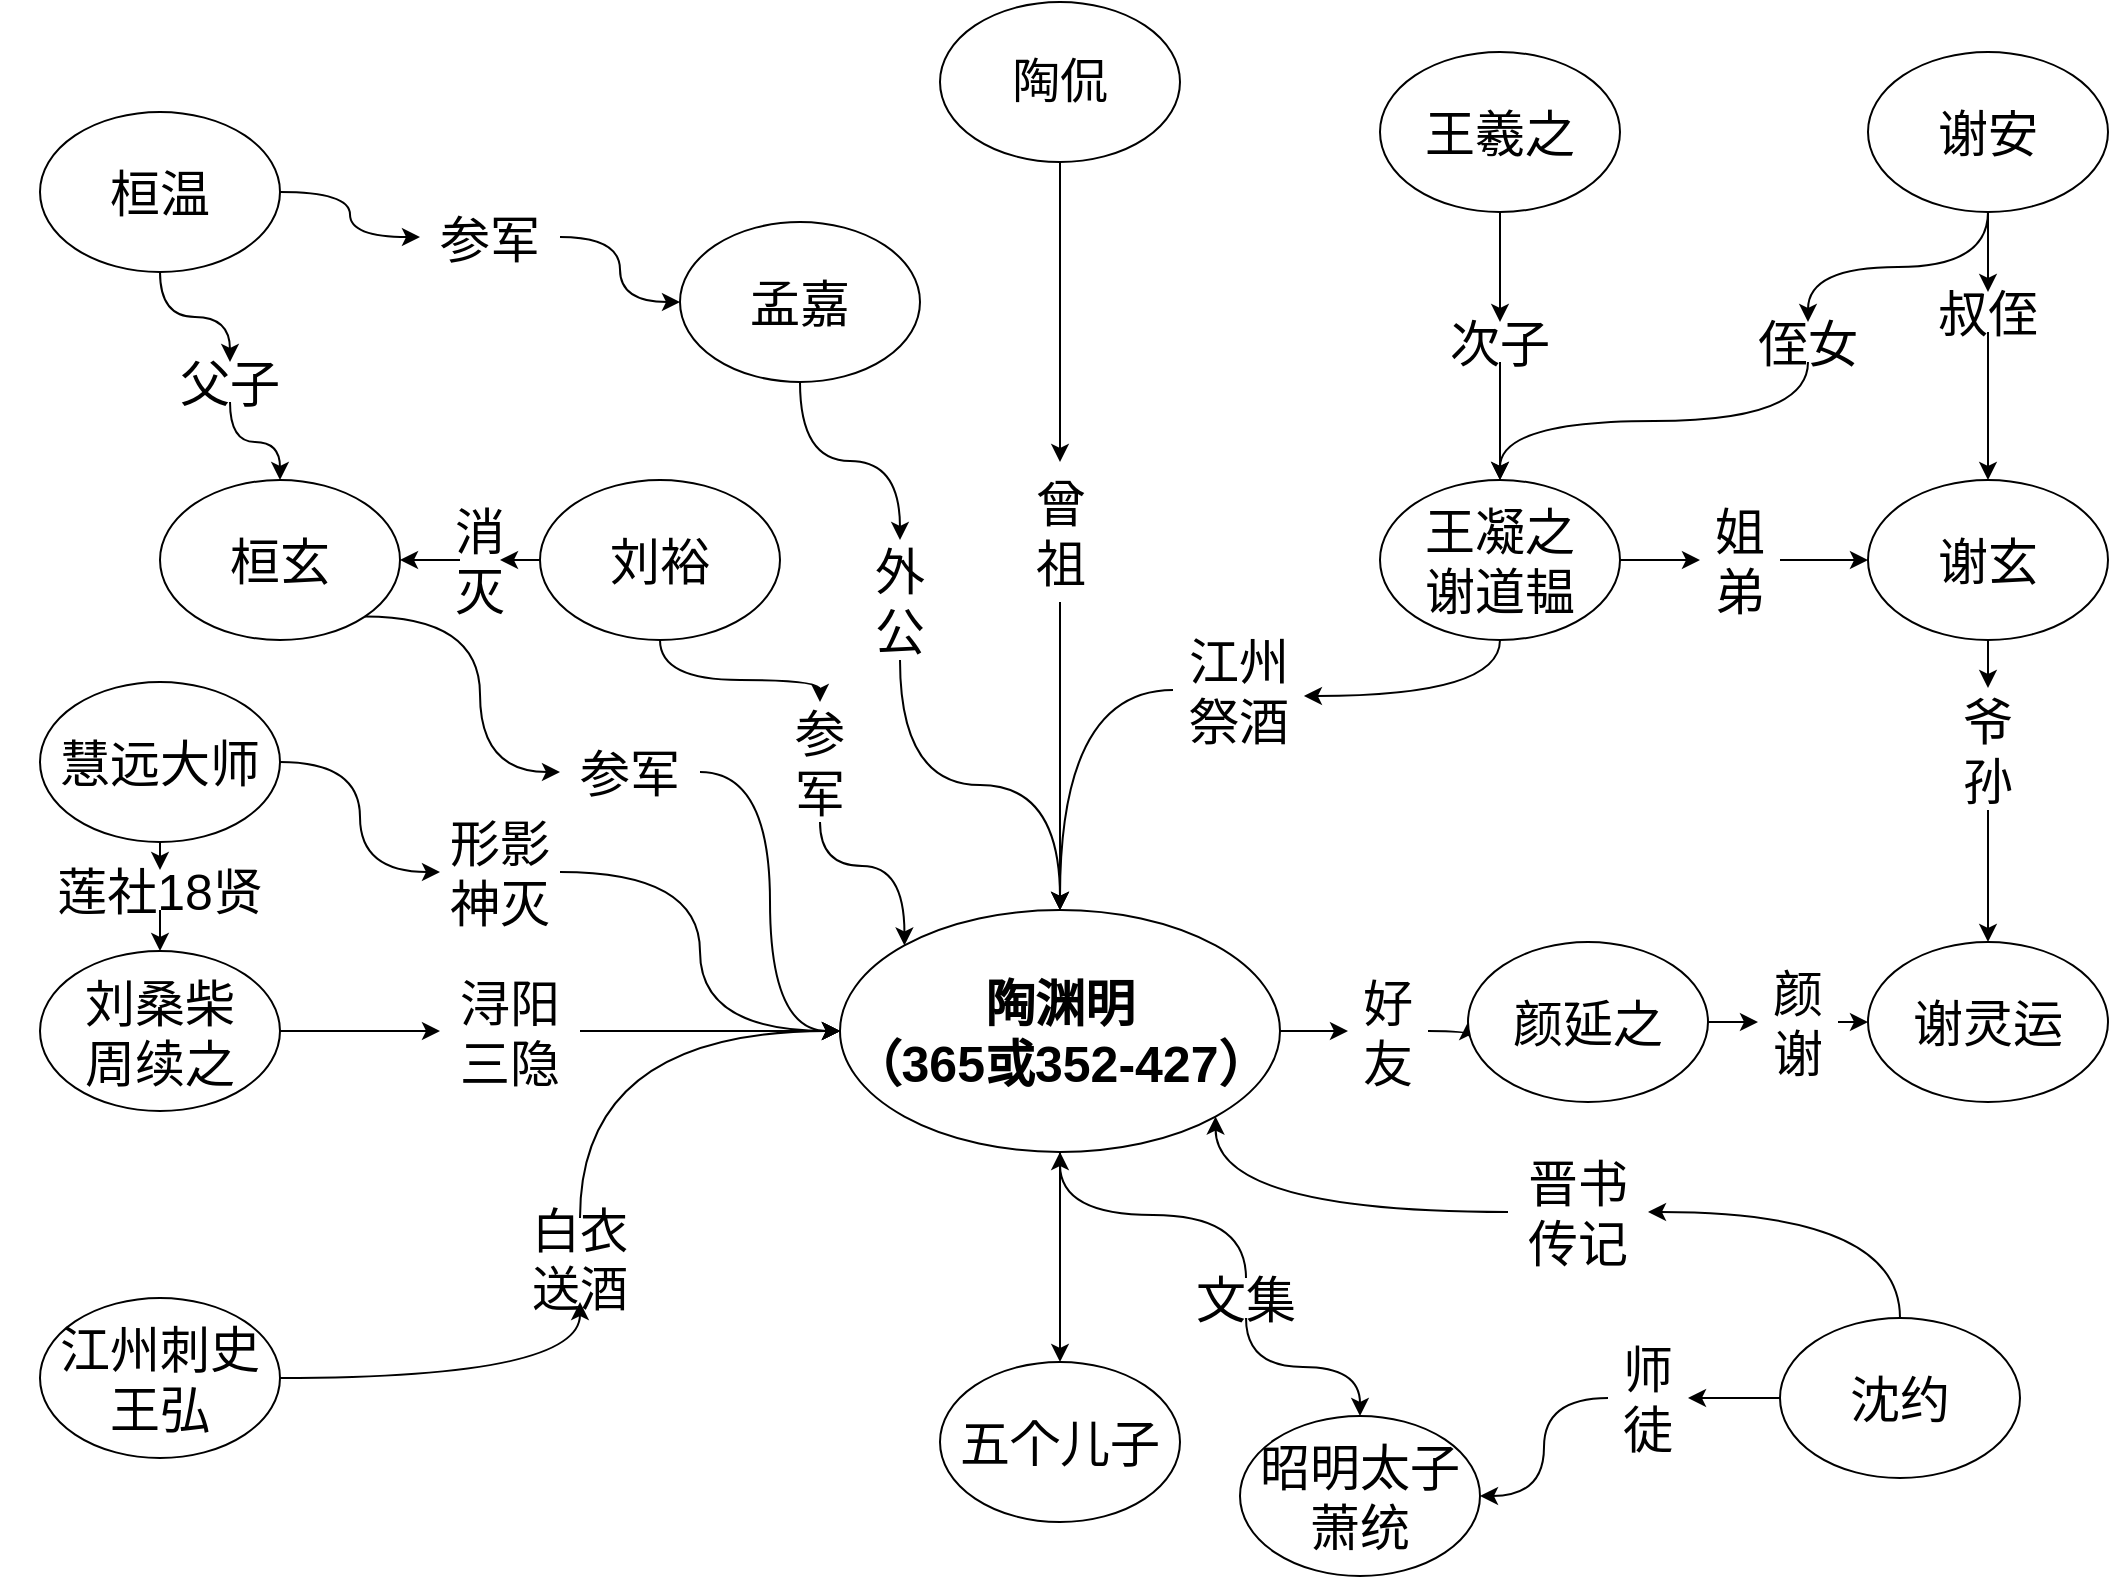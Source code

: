 <mxfile version="13.0.2" type="github" pages="2"><diagram id="Cp7ojTZO-VfsuX5qlnuU" name="Page-1"><mxGraphModel dx="1915" dy="708" grid="1" gridSize="10" guides="1" tooltips="1" connect="1" arrows="1" fold="1" page="1" pageScale="1" pageWidth="1169" pageHeight="827" math="0" shadow="0"><root><mxCell id="0"/><mxCell id="1" parent="0"/><object label="" id="ypQZ2UI1fSF4D37Ay590-10"><mxCell style="edgeStyle=orthogonalEdgeStyle;curved=1;rounded=0;orthogonalLoop=1;jettySize=auto;html=1;exitX=0.5;exitY=1;exitDx=0;exitDy=0;entryX=0.5;entryY=0;entryDx=0;entryDy=0;fontSize=25;" parent="1" source="ypQZ2UI1fSF4D37Ay590-12" target="ItUJ4RXd8sYvVkJXSL_e-8" edge="1"><mxGeometry relative="1" as="geometry"/></mxCell></object><mxCell id="ItUJ4RXd8sYvVkJXSL_e-2" value="&lt;font style=&quot;font-size: 24px&quot;&gt;陶侃&lt;/font&gt;" style="ellipse;whiteSpace=wrap;html=1;" parent="1" vertex="1"><mxGeometry x="510" y="40" width="120" height="80" as="geometry"/></mxCell><mxCell id="l8-uS9-kSNjpF4IgNiR--64" style="edgeStyle=orthogonalEdgeStyle;curved=1;rounded=0;orthogonalLoop=1;jettySize=auto;html=1;exitX=1;exitY=0.5;exitDx=0;exitDy=0;entryX=0;entryY=0.5;entryDx=0;entryDy=0;fontSize=25;" parent="1" source="l8-uS9-kSNjpF4IgNiR--65" target="ypQZ2UI1fSF4D37Ay590-28" edge="1"><mxGeometry relative="1" as="geometry"/></mxCell><mxCell id="l8-uS9-kSNjpF4IgNiR--108" style="edgeStyle=orthogonalEdgeStyle;curved=1;rounded=0;orthogonalLoop=1;jettySize=auto;html=1;exitX=0.5;exitY=1;exitDx=0;exitDy=0;entryX=0.5;entryY=0;entryDx=0;entryDy=0;fontSize=25;" parent="1" source="ItUJ4RXd8sYvVkJXSL_e-8" target="l8-uS9-kSNjpF4IgNiR--105" edge="1"><mxGeometry relative="1" as="geometry"/></mxCell><mxCell id="ItUJ4RXd8sYvVkJXSL_e-8" value="陶渊明&lt;br&gt;（365或352-427）" style="ellipse;whiteSpace=wrap;html=1;fontSize=25;fontStyle=1" parent="1" vertex="1"><mxGeometry x="460" y="494" width="220" height="121" as="geometry"/></mxCell><mxCell id="ypQZ2UI1fSF4D37Ay590-12" value="曾祖" style="text;html=1;strokeColor=none;fillColor=none;align=center;verticalAlign=middle;whiteSpace=wrap;rounded=0;fontSize=25;" parent="1" vertex="1"><mxGeometry x="549.5" y="270" width="41" height="70" as="geometry"/></mxCell><object label="" id="ypQZ2UI1fSF4D37Ay590-13"><mxCell style="edgeStyle=orthogonalEdgeStyle;curved=1;rounded=0;orthogonalLoop=1;jettySize=auto;html=1;exitX=0.5;exitY=1;exitDx=0;exitDy=0;entryX=0.5;entryY=0;entryDx=0;entryDy=0;fontSize=25;" parent="1" source="ItUJ4RXd8sYvVkJXSL_e-2" target="ypQZ2UI1fSF4D37Ay590-12" edge="1"><mxGeometry relative="1" as="geometry"><mxPoint x="480" y="335" as="sourcePoint"/><mxPoint x="425" y="485" as="targetPoint"/></mxGeometry></mxCell></object><mxCell id="l8-uS9-kSNjpF4IgNiR--116" style="edgeStyle=orthogonalEdgeStyle;curved=1;rounded=0;orthogonalLoop=1;jettySize=auto;html=1;exitX=0.5;exitY=0;exitDx=0;exitDy=0;entryX=0.5;entryY=1;entryDx=0;entryDy=0;fontSize=25;" parent="1" source="l8-uS9-kSNjpF4IgNiR--117" target="ItUJ4RXd8sYvVkJXSL_e-8" edge="1"><mxGeometry relative="1" as="geometry"/></mxCell><mxCell id="ypQZ2UI1fSF4D37Ay590-23" value="昭明太子萧统" style="ellipse;whiteSpace=wrap;html=1;fontSize=25;" parent="1" vertex="1"><mxGeometry x="660" y="747" width="120" height="80" as="geometry"/></mxCell><mxCell id="ypQZ2UI1fSF4D37Ay590-24" value="谢灵运" style="ellipse;whiteSpace=wrap;html=1;fontSize=25;" parent="1" vertex="1"><mxGeometry x="974" y="510" width="120" height="80" as="geometry"/></mxCell><mxCell id="l8-uS9-kSNjpF4IgNiR--71" style="edgeStyle=orthogonalEdgeStyle;curved=1;rounded=0;orthogonalLoop=1;jettySize=auto;html=1;exitX=1;exitY=0.5;exitDx=0;exitDy=0;entryX=0;entryY=0.5;entryDx=0;entryDy=0;fontSize=25;" parent="1" source="l8-uS9-kSNjpF4IgNiR--72" target="ItUJ4RXd8sYvVkJXSL_e-8" edge="1"><mxGeometry relative="1" as="geometry"/></mxCell><mxCell id="l8-uS9-kSNjpF4IgNiR--81" style="edgeStyle=orthogonalEdgeStyle;curved=1;rounded=0;orthogonalLoop=1;jettySize=auto;html=1;exitX=0.5;exitY=1;exitDx=0;exitDy=0;entryX=0.5;entryY=0;entryDx=0;entryDy=0;fontSize=25;" parent="1" source="l8-uS9-kSNjpF4IgNiR--84" target="ypQZ2UI1fSF4D37Ay590-27" edge="1"><mxGeometry relative="1" as="geometry"/></mxCell><mxCell id="ypQZ2UI1fSF4D37Ay590-25" value="慧远大师" style="ellipse;whiteSpace=wrap;html=1;fontSize=25;" parent="1" vertex="1"><mxGeometry x="60" y="380" width="120" height="80" as="geometry"/></mxCell><mxCell id="l8-uS9-kSNjpF4IgNiR--74" style="edgeStyle=orthogonalEdgeStyle;curved=1;rounded=0;orthogonalLoop=1;jettySize=auto;html=1;exitX=1;exitY=0.5;exitDx=0;exitDy=0;entryX=0;entryY=0.5;entryDx=0;entryDy=0;fontSize=25;" parent="1" source="l8-uS9-kSNjpF4IgNiR--75" target="ItUJ4RXd8sYvVkJXSL_e-8" edge="1"><mxGeometry relative="1" as="geometry"/></mxCell><mxCell id="ypQZ2UI1fSF4D37Ay590-27" value="刘桑柴&lt;br&gt;周续之" style="ellipse;whiteSpace=wrap;html=1;fontSize=25;" parent="1" vertex="1"><mxGeometry x="60" y="514.5" width="120" height="80" as="geometry"/></mxCell><mxCell id="l8-uS9-kSNjpF4IgNiR--68" style="edgeStyle=orthogonalEdgeStyle;curved=1;rounded=0;orthogonalLoop=1;jettySize=auto;html=1;exitX=1;exitY=0.5;exitDx=0;exitDy=0;entryX=0;entryY=0.5;entryDx=0;entryDy=0;fontSize=25;" parent="1" source="l8-uS9-kSNjpF4IgNiR--69" target="ypQZ2UI1fSF4D37Ay590-24" edge="1"><mxGeometry relative="1" as="geometry"/></mxCell><mxCell id="ypQZ2UI1fSF4D37Ay590-28" value="颜延之" style="ellipse;whiteSpace=wrap;html=1;fontSize=25;" parent="1" vertex="1"><mxGeometry x="774" y="510" width="120" height="80" as="geometry"/></mxCell><mxCell id="l8-uS9-kSNjpF4IgNiR--44" style="edgeStyle=orthogonalEdgeStyle;curved=1;rounded=0;orthogonalLoop=1;jettySize=auto;html=1;exitX=0.5;exitY=1;exitDx=0;exitDy=0;entryX=0.5;entryY=0;entryDx=0;entryDy=0;fontSize=25;" parent="1" source="l8-uS9-kSNjpF4IgNiR--46" target="ypQZ2UI1fSF4D37Ay590-38" edge="1"><mxGeometry relative="1" as="geometry"/></mxCell><mxCell id="l8-uS9-kSNjpF4IgNiR--102" style="edgeStyle=orthogonalEdgeStyle;curved=1;rounded=0;orthogonalLoop=1;jettySize=auto;html=1;exitX=1;exitY=0.5;exitDx=0;exitDy=0;entryX=0;entryY=0.5;entryDx=0;entryDy=0;fontSize=25;" parent="1" source="l8-uS9-kSNjpF4IgNiR--103" target="ypQZ2UI1fSF4D37Ay590-40" edge="1"><mxGeometry relative="1" as="geometry"/></mxCell><mxCell id="ypQZ2UI1fSF4D37Ay590-29" value="桓温" style="ellipse;whiteSpace=wrap;html=1;fontSize=25;" parent="1" vertex="1"><mxGeometry x="60" y="95" width="120" height="80" as="geometry"/></mxCell><mxCell id="l8-uS9-kSNjpF4IgNiR--90" style="edgeStyle=orthogonalEdgeStyle;curved=1;rounded=0;orthogonalLoop=1;jettySize=auto;html=1;exitX=0;exitY=0.5;exitDx=0;exitDy=0;entryX=1;entryY=0.5;entryDx=0;entryDy=0;fontSize=25;" parent="1" source="l8-uS9-kSNjpF4IgNiR--91" target="ypQZ2UI1fSF4D37Ay590-38" edge="1"><mxGeometry relative="1" as="geometry"/></mxCell><mxCell id="l8-uS9-kSNjpF4IgNiR--95" style="edgeStyle=orthogonalEdgeStyle;curved=1;rounded=0;orthogonalLoop=1;jettySize=auto;html=1;exitX=0.5;exitY=1;exitDx=0;exitDy=0;entryX=0;entryY=0;entryDx=0;entryDy=0;fontSize=25;" parent="1" source="l8-uS9-kSNjpF4IgNiR--96" target="ItUJ4RXd8sYvVkJXSL_e-8" edge="1"><mxGeometry relative="1" as="geometry"/></mxCell><mxCell id="ypQZ2UI1fSF4D37Ay590-30" value="刘裕" style="ellipse;whiteSpace=wrap;html=1;fontSize=25;" parent="1" vertex="1"><mxGeometry x="310" y="279" width="120" height="80" as="geometry"/></mxCell><mxCell id="l8-uS9-kSNjpF4IgNiR--23" style="edgeStyle=orthogonalEdgeStyle;curved=1;rounded=0;orthogonalLoop=1;jettySize=auto;html=1;exitX=0.5;exitY=1;exitDx=0;exitDy=0;entryX=0.5;entryY=0;entryDx=0;entryDy=0;fontSize=25;" parent="1" source="l8-uS9-kSNjpF4IgNiR--24" target="ypQZ2UI1fSF4D37Ay590-32" edge="1"><mxGeometry relative="1" as="geometry"/></mxCell><mxCell id="ypQZ2UI1fSF4D37Ay590-31" value="王羲之" style="ellipse;whiteSpace=wrap;html=1;fontSize=25;" parent="1" vertex="1"><mxGeometry x="730" y="65" width="120" height="80" as="geometry"/></mxCell><mxCell id="l8-uS9-kSNjpF4IgNiR--20" style="edgeStyle=orthogonalEdgeStyle;curved=1;rounded=0;orthogonalLoop=1;jettySize=auto;html=1;exitX=1;exitY=0.5;exitDx=0;exitDy=0;entryX=0;entryY=0.5;entryDx=0;entryDy=0;fontSize=25;" parent="1" source="l8-uS9-kSNjpF4IgNiR--21" target="ypQZ2UI1fSF4D37Ay590-41" edge="1"><mxGeometry relative="1" as="geometry"/></mxCell><mxCell id="l8-uS9-kSNjpF4IgNiR--41" style="edgeStyle=orthogonalEdgeStyle;curved=1;rounded=0;orthogonalLoop=1;jettySize=auto;html=1;exitX=0.5;exitY=1;exitDx=0;exitDy=0;entryX=1.007;entryY=0.55;entryDx=0;entryDy=0;entryPerimeter=0;fontSize=25;" parent="1" source="ypQZ2UI1fSF4D37Ay590-32" target="l8-uS9-kSNjpF4IgNiR--31" edge="1"><mxGeometry relative="1" as="geometry"/></mxCell><mxCell id="ypQZ2UI1fSF4D37Ay590-32" value="王凝之&lt;br&gt;谢道韫" style="ellipse;whiteSpace=wrap;html=1;fontSize=25;" parent="1" vertex="1"><mxGeometry x="730" y="279" width="120" height="80" as="geometry"/></mxCell><mxCell id="l8-uS9-kSNjpF4IgNiR--26" style="edgeStyle=orthogonalEdgeStyle;curved=1;rounded=0;orthogonalLoop=1;jettySize=auto;html=1;exitX=0.5;exitY=1;exitDx=0;exitDy=0;entryX=0.5;entryY=0;entryDx=0;entryDy=0;fontSize=25;" parent="1" source="l8-uS9-kSNjpF4IgNiR--27" target="ypQZ2UI1fSF4D37Ay590-32" edge="1"><mxGeometry relative="1" as="geometry"/></mxCell><mxCell id="ypQZ2UI1fSF4D37Ay590-37" value="谢安" style="ellipse;whiteSpace=wrap;html=1;fontSize=25;" parent="1" vertex="1"><mxGeometry x="974" y="65" width="120" height="80" as="geometry"/></mxCell><mxCell id="ypQZ2UI1fSF4D37Ay590-38" value="桓玄" style="ellipse;whiteSpace=wrap;html=1;fontSize=25;" parent="1" vertex="1"><mxGeometry x="120" y="279" width="120" height="80" as="geometry"/></mxCell><mxCell id="l8-uS9-kSNjpF4IgNiR--1" style="edgeStyle=orthogonalEdgeStyle;curved=1;rounded=0;orthogonalLoop=1;jettySize=auto;html=1;exitX=0.5;exitY=1;exitDx=0;exitDy=0;entryX=0.5;entryY=0;entryDx=0;entryDy=0;fontSize=25;" parent="1" source="l8-uS9-kSNjpF4IgNiR--2" target="ItUJ4RXd8sYvVkJXSL_e-8" edge="1"><mxGeometry relative="1" as="geometry"/></mxCell><mxCell id="ypQZ2UI1fSF4D37Ay590-40" value="孟嘉" style="ellipse;whiteSpace=wrap;html=1;fontSize=25;" parent="1" vertex="1"><mxGeometry x="380" y="150" width="120" height="80" as="geometry"/></mxCell><mxCell id="l8-uS9-kSNjpF4IgNiR--16" style="edgeStyle=orthogonalEdgeStyle;curved=1;rounded=0;orthogonalLoop=1;jettySize=auto;html=1;exitX=0.5;exitY=1;exitDx=0;exitDy=0;fontSize=25;" parent="1" source="l8-uS9-kSNjpF4IgNiR--18" target="ypQZ2UI1fSF4D37Ay590-24" edge="1"><mxGeometry relative="1" as="geometry"/></mxCell><mxCell id="ypQZ2UI1fSF4D37Ay590-41" value="谢玄" style="ellipse;whiteSpace=wrap;html=1;fontSize=25;" parent="1" vertex="1"><mxGeometry x="974" y="279" width="120" height="80" as="geometry"/></mxCell><mxCell id="l8-uS9-kSNjpF4IgNiR--113" style="edgeStyle=orthogonalEdgeStyle;curved=1;rounded=0;orthogonalLoop=1;jettySize=auto;html=1;exitX=0;exitY=0.5;exitDx=0;exitDy=0;entryX=1;entryY=0.5;entryDx=0;entryDy=0;fontSize=25;" parent="1" source="l8-uS9-kSNjpF4IgNiR--114" target="ypQZ2UI1fSF4D37Ay590-23" edge="1"><mxGeometry relative="1" as="geometry"/></mxCell><mxCell id="l8-uS9-kSNjpF4IgNiR--125" style="edgeStyle=orthogonalEdgeStyle;curved=1;rounded=0;orthogonalLoop=1;jettySize=auto;html=1;exitX=0.5;exitY=0;exitDx=0;exitDy=0;entryX=1;entryY=0.5;entryDx=0;entryDy=0;fontSize=25;" parent="1" source="ypQZ2UI1fSF4D37Ay590-47" target="l8-uS9-kSNjpF4IgNiR--122" edge="1"><mxGeometry relative="1" as="geometry"/></mxCell><mxCell id="ypQZ2UI1fSF4D37Ay590-47" value="沈约" style="ellipse;whiteSpace=wrap;html=1;fontSize=25;" parent="1" vertex="1"><mxGeometry x="930" y="698" width="120" height="80" as="geometry"/></mxCell><mxCell id="l8-uS9-kSNjpF4IgNiR--2" value="外公" style="text;html=1;strokeColor=none;fillColor=none;align=center;verticalAlign=middle;whiteSpace=wrap;rounded=0;fontSize=25;" parent="1" vertex="1"><mxGeometry x="470" y="309" width="40" height="60" as="geometry"/></mxCell><mxCell id="l8-uS9-kSNjpF4IgNiR--3" style="edgeStyle=orthogonalEdgeStyle;curved=1;rounded=0;orthogonalLoop=1;jettySize=auto;html=1;exitX=0.5;exitY=1;exitDx=0;exitDy=0;entryX=0.5;entryY=0;entryDx=0;entryDy=0;fontSize=25;" parent="1" source="ypQZ2UI1fSF4D37Ay590-40" target="l8-uS9-kSNjpF4IgNiR--2" edge="1"><mxGeometry relative="1" as="geometry"><mxPoint x="515" y="295" as="sourcePoint"/><mxPoint x="420" y="260" as="targetPoint"/></mxGeometry></mxCell><mxCell id="DxAWY___-Kxp_Thap44U-11" style="edgeStyle=orthogonalEdgeStyle;curved=1;rounded=0;orthogonalLoop=1;jettySize=auto;html=1;exitX=0.5;exitY=1;exitDx=0;exitDy=0;entryX=0.5;entryY=0;entryDx=0;entryDy=0;" parent="1" source="l8-uS9-kSNjpF4IgNiR--11" target="ypQZ2UI1fSF4D37Ay590-41" edge="1"><mxGeometry relative="1" as="geometry"/></mxCell><mxCell id="l8-uS9-kSNjpF4IgNiR--11" value="叔侄" style="text;html=1;strokeColor=none;fillColor=none;align=center;verticalAlign=middle;whiteSpace=wrap;rounded=0;fontSize=25;" parent="1" vertex="1"><mxGeometry x="999" y="185" width="70" height="20" as="geometry"/></mxCell><mxCell id="l8-uS9-kSNjpF4IgNiR--12" style="edgeStyle=orthogonalEdgeStyle;curved=1;rounded=0;orthogonalLoop=1;jettySize=auto;html=1;exitX=0.5;exitY=1;exitDx=0;exitDy=0;entryX=0.5;entryY=0;entryDx=0;entryDy=0;fontSize=25;" parent="1" source="ypQZ2UI1fSF4D37Ay590-37" target="l8-uS9-kSNjpF4IgNiR--11" edge="1"><mxGeometry relative="1" as="geometry"><mxPoint x="864" y="155" as="sourcePoint"/><mxPoint x="924" y="215" as="targetPoint"/></mxGeometry></mxCell><mxCell id="l8-uS9-kSNjpF4IgNiR--18" value="爷孙" style="text;html=1;strokeColor=none;fillColor=none;align=center;verticalAlign=middle;whiteSpace=wrap;rounded=0;fontSize=25;" parent="1" vertex="1"><mxGeometry x="1019" y="383" width="30" height="61" as="geometry"/></mxCell><mxCell id="l8-uS9-kSNjpF4IgNiR--19" style="edgeStyle=orthogonalEdgeStyle;curved=1;rounded=0;orthogonalLoop=1;jettySize=auto;html=1;exitX=0.5;exitY=1;exitDx=0;exitDy=0;fontSize=25;" parent="1" source="ypQZ2UI1fSF4D37Ay590-41" target="l8-uS9-kSNjpF4IgNiR--18" edge="1"><mxGeometry relative="1" as="geometry"><mxPoint x="900" y="250" as="sourcePoint"/><mxPoint x="830.0" y="480" as="targetPoint"/></mxGeometry></mxCell><mxCell id="l8-uS9-kSNjpF4IgNiR--21" value="姐弟" style="text;html=1;strokeColor=none;fillColor=none;align=center;verticalAlign=middle;whiteSpace=wrap;rounded=0;fontSize=25;" parent="1" vertex="1"><mxGeometry x="890" y="284" width="40" height="70" as="geometry"/></mxCell><mxCell id="l8-uS9-kSNjpF4IgNiR--22" style="edgeStyle=orthogonalEdgeStyle;curved=1;rounded=0;orthogonalLoop=1;jettySize=auto;html=1;exitX=1;exitY=0.5;exitDx=0;exitDy=0;entryX=0;entryY=0.5;entryDx=0;entryDy=0;fontSize=25;" parent="1" source="ypQZ2UI1fSF4D37Ay590-32" target="l8-uS9-kSNjpF4IgNiR--21" edge="1"><mxGeometry relative="1" as="geometry"><mxPoint x="864" y="275" as="sourcePoint"/><mxPoint x="944" y="275" as="targetPoint"/></mxGeometry></mxCell><mxCell id="l8-uS9-kSNjpF4IgNiR--24" value="次子" style="text;html=1;strokeColor=none;fillColor=none;align=center;verticalAlign=middle;whiteSpace=wrap;rounded=0;fontSize=25;" parent="1" vertex="1"><mxGeometry x="760" y="200" width="60" height="20" as="geometry"/></mxCell><mxCell id="l8-uS9-kSNjpF4IgNiR--25" style="edgeStyle=orthogonalEdgeStyle;curved=1;rounded=0;orthogonalLoop=1;jettySize=auto;html=1;exitX=0.5;exitY=1;exitDx=0;exitDy=0;entryX=0.5;entryY=0;entryDx=0;entryDy=0;fontSize=25;" parent="1" source="ypQZ2UI1fSF4D37Ay590-31" target="l8-uS9-kSNjpF4IgNiR--24" edge="1"><mxGeometry relative="1" as="geometry"><mxPoint x="714" y="155" as="sourcePoint"/><mxPoint x="794" y="235" as="targetPoint"/></mxGeometry></mxCell><mxCell id="l8-uS9-kSNjpF4IgNiR--27" value="侄女" style="text;html=1;strokeColor=none;fillColor=none;align=center;verticalAlign=middle;whiteSpace=wrap;rounded=0;fontSize=25;" parent="1" vertex="1"><mxGeometry x="914" y="200" width="60" height="20" as="geometry"/></mxCell><mxCell id="l8-uS9-kSNjpF4IgNiR--28" style="edgeStyle=orthogonalEdgeStyle;curved=1;rounded=0;orthogonalLoop=1;jettySize=auto;html=1;exitX=0.5;exitY=1;exitDx=0;exitDy=0;entryX=0.5;entryY=0;entryDx=0;entryDy=0;fontSize=25;" parent="1" source="ypQZ2UI1fSF4D37Ay590-37" target="l8-uS9-kSNjpF4IgNiR--27" edge="1"><mxGeometry relative="1" as="geometry"><mxPoint x="864" y="155" as="sourcePoint"/><mxPoint x="794" y="235" as="targetPoint"/></mxGeometry></mxCell><mxCell id="l8-uS9-kSNjpF4IgNiR--42" style="edgeStyle=orthogonalEdgeStyle;curved=1;rounded=0;orthogonalLoop=1;jettySize=auto;html=1;exitX=0;exitY=0.5;exitDx=0;exitDy=0;entryX=0.5;entryY=0;entryDx=0;entryDy=0;fontSize=25;" parent="1" source="l8-uS9-kSNjpF4IgNiR--31" target="ItUJ4RXd8sYvVkJXSL_e-8" edge="1"><mxGeometry relative="1" as="geometry"/></mxCell><mxCell id="l8-uS9-kSNjpF4IgNiR--31" value="江州祭酒" style="text;html=1;strokeColor=none;fillColor=none;align=center;verticalAlign=middle;whiteSpace=wrap;rounded=0;fontSize=25;" parent="1" vertex="1"><mxGeometry x="626.5" y="354" width="65" height="60" as="geometry"/></mxCell><mxCell id="l8-uS9-kSNjpF4IgNiR--46" value="父子" style="text;html=1;strokeColor=none;fillColor=none;align=center;verticalAlign=middle;whiteSpace=wrap;rounded=0;fontSize=25;" parent="1" vertex="1"><mxGeometry x="120" y="220" width="70" height="20" as="geometry"/></mxCell><mxCell id="l8-uS9-kSNjpF4IgNiR--47" style="edgeStyle=orthogonalEdgeStyle;curved=1;rounded=0;orthogonalLoop=1;jettySize=auto;html=1;exitX=0.5;exitY=1;exitDx=0;exitDy=0;entryX=0.5;entryY=0;entryDx=0;entryDy=0;fontSize=25;" parent="1" source="ypQZ2UI1fSF4D37Ay590-29" target="l8-uS9-kSNjpF4IgNiR--46" edge="1"><mxGeometry relative="1" as="geometry"><mxPoint x="160" y="155" as="sourcePoint"/><mxPoint x="160" y="235" as="targetPoint"/></mxGeometry></mxCell><mxCell id="l8-uS9-kSNjpF4IgNiR--65" value="好友" style="text;html=1;strokeColor=none;fillColor=none;align=center;verticalAlign=middle;whiteSpace=wrap;rounded=0;fontSize=25;" parent="1" vertex="1"><mxGeometry x="714" y="519.5" width="40" height="70" as="geometry"/></mxCell><mxCell id="l8-uS9-kSNjpF4IgNiR--66" style="edgeStyle=orthogonalEdgeStyle;curved=1;rounded=0;orthogonalLoop=1;jettySize=auto;html=1;exitX=1;exitY=0.5;exitDx=0;exitDy=0;entryX=0;entryY=0.5;entryDx=0;entryDy=0;fontSize=25;" parent="1" source="ItUJ4RXd8sYvVkJXSL_e-8" target="l8-uS9-kSNjpF4IgNiR--65" edge="1"><mxGeometry relative="1" as="geometry"><mxPoint x="680" y="554.5" as="sourcePoint"/><mxPoint x="840.0" y="560" as="targetPoint"/></mxGeometry></mxCell><mxCell id="l8-uS9-kSNjpF4IgNiR--69" value="颜谢" style="text;html=1;strokeColor=none;fillColor=none;align=center;verticalAlign=middle;whiteSpace=wrap;rounded=0;fontSize=25;" parent="1" vertex="1"><mxGeometry x="919" y="540" width="40" height="20" as="geometry"/></mxCell><mxCell id="l8-uS9-kSNjpF4IgNiR--70" style="edgeStyle=orthogonalEdgeStyle;curved=1;rounded=0;orthogonalLoop=1;jettySize=auto;html=1;exitX=1;exitY=0.5;exitDx=0;exitDy=0;entryX=0;entryY=0.5;entryDx=0;entryDy=0;fontSize=25;" parent="1" source="ypQZ2UI1fSF4D37Ay590-28" target="l8-uS9-kSNjpF4IgNiR--69" edge="1"><mxGeometry relative="1" as="geometry"><mxPoint x="904" y="550" as="sourcePoint"/><mxPoint x="950.0" y="550" as="targetPoint"/></mxGeometry></mxCell><mxCell id="l8-uS9-kSNjpF4IgNiR--72" value="形影神灭" style="text;html=1;strokeColor=none;fillColor=none;align=center;verticalAlign=middle;whiteSpace=wrap;rounded=0;fontSize=25;" parent="1" vertex="1"><mxGeometry x="260" y="450" width="60" height="50" as="geometry"/></mxCell><mxCell id="l8-uS9-kSNjpF4IgNiR--73" style="edgeStyle=orthogonalEdgeStyle;curved=1;rounded=0;orthogonalLoop=1;jettySize=auto;html=1;exitX=1;exitY=0.5;exitDx=0;exitDy=0;entryX=0;entryY=0.5;entryDx=0;entryDy=0;fontSize=25;" parent="1" source="ypQZ2UI1fSF4D37Ay590-25" target="l8-uS9-kSNjpF4IgNiR--72" edge="1"><mxGeometry relative="1" as="geometry"><mxPoint x="220" y="431" as="sourcePoint"/><mxPoint x="460" y="554.5" as="targetPoint"/></mxGeometry></mxCell><mxCell id="l8-uS9-kSNjpF4IgNiR--75" value="浔阳三隐" style="text;html=1;strokeColor=none;fillColor=none;align=center;verticalAlign=middle;whiteSpace=wrap;rounded=0;fontSize=25;" parent="1" vertex="1"><mxGeometry x="260" y="524.5" width="70" height="60" as="geometry"/></mxCell><mxCell id="l8-uS9-kSNjpF4IgNiR--76" style="edgeStyle=orthogonalEdgeStyle;curved=1;rounded=0;orthogonalLoop=1;jettySize=auto;html=1;exitX=1;exitY=0.5;exitDx=0;exitDy=0;entryX=0;entryY=0.5;entryDx=0;entryDy=0;fontSize=25;" parent="1" source="ypQZ2UI1fSF4D37Ay590-27" target="l8-uS9-kSNjpF4IgNiR--75" edge="1"><mxGeometry relative="1" as="geometry"><mxPoint x="265" y="560" as="sourcePoint"/><mxPoint x="460" y="554.5" as="targetPoint"/></mxGeometry></mxCell><mxCell id="l8-uS9-kSNjpF4IgNiR--84" value="莲社18贤" style="text;html=1;strokeColor=none;fillColor=none;align=center;verticalAlign=middle;whiteSpace=wrap;rounded=0;fontSize=25;" parent="1" vertex="1"><mxGeometry x="40" y="474" width="160" height="20" as="geometry"/></mxCell><mxCell id="l8-uS9-kSNjpF4IgNiR--85" style="edgeStyle=orthogonalEdgeStyle;curved=1;rounded=0;orthogonalLoop=1;jettySize=auto;html=1;exitX=0.5;exitY=1;exitDx=0;exitDy=0;entryX=0.5;entryY=0;entryDx=0;entryDy=0;fontSize=25;" parent="1" source="ypQZ2UI1fSF4D37Ay590-25" target="l8-uS9-kSNjpF4IgNiR--84" edge="1"><mxGeometry relative="1" as="geometry"><mxPoint x="120" y="460.0" as="sourcePoint"/><mxPoint x="120" y="514.5" as="targetPoint"/></mxGeometry></mxCell><mxCell id="l8-uS9-kSNjpF4IgNiR--101" style="edgeStyle=orthogonalEdgeStyle;curved=1;rounded=0;orthogonalLoop=1;jettySize=auto;html=1;exitX=1;exitY=0.5;exitDx=0;exitDy=0;entryX=0;entryY=0.5;entryDx=0;entryDy=0;fontSize=25;" parent="1" source="l8-uS9-kSNjpF4IgNiR--87" target="ItUJ4RXd8sYvVkJXSL_e-8" edge="1"><mxGeometry relative="1" as="geometry"/></mxCell><mxCell id="l8-uS9-kSNjpF4IgNiR--87" value="参军" style="text;html=1;strokeColor=none;fillColor=none;align=center;verticalAlign=middle;whiteSpace=wrap;rounded=0;fontSize=25;" parent="1" vertex="1"><mxGeometry x="320" y="400" width="70" height="50" as="geometry"/></mxCell><mxCell id="l8-uS9-kSNjpF4IgNiR--88" style="edgeStyle=orthogonalEdgeStyle;curved=1;rounded=0;orthogonalLoop=1;jettySize=auto;html=1;exitX=1;exitY=1;exitDx=0;exitDy=0;entryX=0;entryY=0.5;entryDx=0;entryDy=0;fontSize=25;" parent="1" source="ypQZ2UI1fSF4D37Ay590-38" target="l8-uS9-kSNjpF4IgNiR--87" edge="1"><mxGeometry relative="1" as="geometry"><mxPoint x="312.426" y="347.284" as="sourcePoint"/><mxPoint x="460.0" y="554.5" as="targetPoint"/></mxGeometry></mxCell><mxCell id="l8-uS9-kSNjpF4IgNiR--91" value="消灭" style="text;html=1;strokeColor=none;fillColor=none;align=center;verticalAlign=middle;whiteSpace=wrap;rounded=0;fontSize=25;" parent="1" vertex="1"><mxGeometry x="270" y="294" width="20" height="50" as="geometry"/></mxCell><mxCell id="l8-uS9-kSNjpF4IgNiR--92" style="edgeStyle=orthogonalEdgeStyle;curved=1;rounded=0;orthogonalLoop=1;jettySize=auto;html=1;exitX=0;exitY=0.5;exitDx=0;exitDy=0;entryX=1;entryY=0.5;entryDx=0;entryDy=0;fontSize=25;" parent="1" source="ypQZ2UI1fSF4D37Ay590-30" target="l8-uS9-kSNjpF4IgNiR--91" edge="1"><mxGeometry relative="1" as="geometry"><mxPoint x="310" y="319" as="sourcePoint"/><mxPoint x="240" y="319" as="targetPoint"/></mxGeometry></mxCell><mxCell id="l8-uS9-kSNjpF4IgNiR--96" value="参军" style="text;html=1;strokeColor=none;fillColor=none;align=center;verticalAlign=middle;whiteSpace=wrap;rounded=0;fontSize=25;" parent="1" vertex="1"><mxGeometry x="430" y="390" width="40" height="60" as="geometry"/></mxCell><mxCell id="l8-uS9-kSNjpF4IgNiR--97" style="edgeStyle=orthogonalEdgeStyle;curved=1;rounded=0;orthogonalLoop=1;jettySize=auto;html=1;exitX=0.5;exitY=1;exitDx=0;exitDy=0;entryX=0.5;entryY=0;entryDx=0;entryDy=0;fontSize=25;" parent="1" source="ypQZ2UI1fSF4D37Ay590-30" target="l8-uS9-kSNjpF4IgNiR--96" edge="1"><mxGeometry relative="1" as="geometry"><mxPoint x="370" y="359" as="sourcePoint"/><mxPoint x="491.997" y="511.842" as="targetPoint"/></mxGeometry></mxCell><mxCell id="l8-uS9-kSNjpF4IgNiR--103" value="参军" style="text;html=1;strokeColor=none;fillColor=none;align=center;verticalAlign=middle;whiteSpace=wrap;rounded=0;fontSize=25;" parent="1" vertex="1"><mxGeometry x="250" y="145" width="70" height="25" as="geometry"/></mxCell><mxCell id="l8-uS9-kSNjpF4IgNiR--104" style="edgeStyle=orthogonalEdgeStyle;curved=1;rounded=0;orthogonalLoop=1;jettySize=auto;html=1;exitX=1;exitY=0.5;exitDx=0;exitDy=0;entryX=0;entryY=0.5;entryDx=0;entryDy=0;fontSize=25;" parent="1" source="ypQZ2UI1fSF4D37Ay590-29" target="l8-uS9-kSNjpF4IgNiR--103" edge="1"><mxGeometry relative="1" as="geometry"><mxPoint x="180" y="135" as="sourcePoint"/><mxPoint x="380" y="190" as="targetPoint"/></mxGeometry></mxCell><mxCell id="l8-uS9-kSNjpF4IgNiR--105" value="五个儿子" style="ellipse;whiteSpace=wrap;html=1;fontSize=25;" parent="1" vertex="1"><mxGeometry x="510" y="720" width="120" height="80" as="geometry"/></mxCell><mxCell id="l8-uS9-kSNjpF4IgNiR--114" value="师徒" style="text;html=1;strokeColor=none;fillColor=none;align=center;verticalAlign=middle;whiteSpace=wrap;rounded=0;fontSize=25;" parent="1" vertex="1"><mxGeometry x="844" y="708" width="40" height="60" as="geometry"/></mxCell><mxCell id="l8-uS9-kSNjpF4IgNiR--115" style="edgeStyle=orthogonalEdgeStyle;curved=1;rounded=0;orthogonalLoop=1;jettySize=auto;html=1;exitX=0;exitY=0.5;exitDx=0;exitDy=0;entryX=1;entryY=0.5;entryDx=0;entryDy=0;fontSize=25;" parent="1" source="ypQZ2UI1fSF4D37Ay590-47" target="l8-uS9-kSNjpF4IgNiR--114" edge="1"><mxGeometry relative="1" as="geometry"><mxPoint x="930.0" y="738" as="sourcePoint"/><mxPoint x="794.0" y="738" as="targetPoint"/></mxGeometry></mxCell><mxCell id="l8-uS9-kSNjpF4IgNiR--120" style="edgeStyle=orthogonalEdgeStyle;curved=1;rounded=0;orthogonalLoop=1;jettySize=auto;html=1;exitX=0.5;exitY=1;exitDx=0;exitDy=0;entryX=0.5;entryY=0;entryDx=0;entryDy=0;fontSize=25;" parent="1" source="l8-uS9-kSNjpF4IgNiR--117" target="ypQZ2UI1fSF4D37Ay590-23" edge="1"><mxGeometry relative="1" as="geometry"/></mxCell><mxCell id="l8-uS9-kSNjpF4IgNiR--117" value="文集" style="text;html=1;strokeColor=none;fillColor=none;align=center;verticalAlign=middle;whiteSpace=wrap;rounded=0;fontSize=25;" parent="1" vertex="1"><mxGeometry x="630" y="678" width="66" height="20" as="geometry"/></mxCell><mxCell id="l8-uS9-kSNjpF4IgNiR--126" style="edgeStyle=orthogonalEdgeStyle;curved=1;rounded=0;orthogonalLoop=1;jettySize=auto;html=1;exitX=0;exitY=0.5;exitDx=0;exitDy=0;entryX=1;entryY=1;entryDx=0;entryDy=0;fontSize=25;" parent="1" source="l8-uS9-kSNjpF4IgNiR--122" target="ItUJ4RXd8sYvVkJXSL_e-8" edge="1"><mxGeometry relative="1" as="geometry"/></mxCell><mxCell id="l8-uS9-kSNjpF4IgNiR--122" value="晋书传记" style="text;html=1;strokeColor=none;fillColor=none;align=center;verticalAlign=middle;whiteSpace=wrap;rounded=0;fontSize=25;" parent="1" vertex="1"><mxGeometry x="794" y="620" width="70" height="50" as="geometry"/></mxCell><mxCell id="DxAWY___-Kxp_Thap44U-8" style="edgeStyle=orthogonalEdgeStyle;curved=1;rounded=0;orthogonalLoop=1;jettySize=auto;html=1;exitX=1;exitY=0.5;exitDx=0;exitDy=0;entryX=0.5;entryY=1;entryDx=0;entryDy=0;" parent="1" source="DxAWY___-Kxp_Thap44U-3" target="DxAWY___-Kxp_Thap44U-6" edge="1"><mxGeometry relative="1" as="geometry"/></mxCell><mxCell id="DxAWY___-Kxp_Thap44U-3" value="江州刺史王弘" style="ellipse;whiteSpace=wrap;html=1;fontSize=25;" parent="1" vertex="1"><mxGeometry x="60" y="688" width="120" height="80" as="geometry"/></mxCell><mxCell id="DxAWY___-Kxp_Thap44U-9" style="edgeStyle=orthogonalEdgeStyle;curved=1;rounded=0;orthogonalLoop=1;jettySize=auto;html=1;exitX=0.5;exitY=0;exitDx=0;exitDy=0;entryX=0;entryY=0.5;entryDx=0;entryDy=0;" parent="1" source="DxAWY___-Kxp_Thap44U-6" target="ItUJ4RXd8sYvVkJXSL_e-8" edge="1"><mxGeometry relative="1" as="geometry"/></mxCell><mxCell id="DxAWY___-Kxp_Thap44U-6" value="&lt;font style=&quot;font-size: 24px&quot;&gt;白衣送酒&lt;/font&gt;" style="text;html=1;strokeColor=none;fillColor=none;align=center;verticalAlign=middle;whiteSpace=wrap;rounded=0;" parent="1" vertex="1"><mxGeometry x="300" y="648" width="60" height="42" as="geometry"/></mxCell></root></mxGraphModel></diagram><diagram id="yFnW8IAPDw3I-PdYKa8y" name="Page-2"><mxGraphModel grid="1" gridSize="10" guides="1" tooltips="1" connect="1" arrows="1" page="1" fold="1" pageScale="1" pageWidth="827" pageHeight="1169" math="0" shadow="0"><root><mxCell id="Kmi89cMDXSzEih_LCRWy-0"/><mxCell id="Kmi89cMDXSzEih_LCRWy-1" parent="Kmi89cMDXSzEih_LCRWy-0"/><mxCell id="Kmi89cMDXSzEih_LCRWy-2" value="" style="ellipse;whiteSpace=wrap;html=1;" parent="Kmi89cMDXSzEih_LCRWy-1" vertex="1"><mxGeometry x="370" y="400" width="120" height="80" as="geometry"/></mxCell><object label="" id="HW90ZhXg6nj_a7b4I-iu-0"><mxCell style="edgeStyle=orthogonalEdgeStyle;curved=1;rounded=0;orthogonalLoop=1;jettySize=auto;html=1;exitX=0.5;exitY=1;exitDx=0;exitDy=0;entryX=0.5;entryY=0;entryDx=0;entryDy=0;fontSize=25;" edge="1" parent="Kmi89cMDXSzEih_LCRWy-1" source="HW90ZhXg6nj_a7b4I-iu-5" target="HW90ZhXg6nj_a7b4I-iu-4"><mxGeometry relative="1" as="geometry"/></mxCell></object><mxCell id="HW90ZhXg6nj_a7b4I-iu-1" value="&lt;font style=&quot;font-size: 24px&quot;&gt;陶侃&lt;/font&gt;" style="ellipse;whiteSpace=wrap;html=1;" vertex="1" parent="Kmi89cMDXSzEih_LCRWy-1"><mxGeometry x="510" y="40" width="120" height="80" as="geometry"/></mxCell><mxCell id="HW90ZhXg6nj_a7b4I-iu-2" style="edgeStyle=orthogonalEdgeStyle;curved=1;rounded=0;orthogonalLoop=1;jettySize=auto;html=1;exitX=1;exitY=0.5;exitDx=0;exitDy=0;entryX=0;entryY=0.5;entryDx=0;entryDy=0;fontSize=25;" edge="1" parent="Kmi89cMDXSzEih_LCRWy-1" source="HW90ZhXg6nj_a7b4I-iu-55" target="HW90ZhXg6nj_a7b4I-iu-16"><mxGeometry relative="1" as="geometry"/></mxCell><mxCell id="HW90ZhXg6nj_a7b4I-iu-3" style="edgeStyle=orthogonalEdgeStyle;curved=1;rounded=0;orthogonalLoop=1;jettySize=auto;html=1;exitX=0.5;exitY=1;exitDx=0;exitDy=0;entryX=0.5;entryY=0;entryDx=0;entryDy=0;fontSize=25;" edge="1" parent="Kmi89cMDXSzEih_LCRWy-1" source="HW90ZhXg6nj_a7b4I-iu-4" target="HW90ZhXg6nj_a7b4I-iu-74"><mxGeometry relative="1" as="geometry"/></mxCell><mxCell id="HW90ZhXg6nj_a7b4I-iu-4" value="陶渊明&lt;br&gt;（365或352-427）" style="ellipse;whiteSpace=wrap;html=1;fontSize=25;fontStyle=1" vertex="1" parent="Kmi89cMDXSzEih_LCRWy-1"><mxGeometry x="460" y="494" width="220" height="121" as="geometry"/></mxCell><mxCell id="HW90ZhXg6nj_a7b4I-iu-5" value="曾祖" style="text;html=1;strokeColor=none;fillColor=none;align=center;verticalAlign=middle;whiteSpace=wrap;rounded=0;fontSize=25;" vertex="1" parent="Kmi89cMDXSzEih_LCRWy-1"><mxGeometry x="549.5" y="270" width="41" height="70" as="geometry"/></mxCell><object label="" id="HW90ZhXg6nj_a7b4I-iu-6"><mxCell style="edgeStyle=orthogonalEdgeStyle;curved=1;rounded=0;orthogonalLoop=1;jettySize=auto;html=1;exitX=0.5;exitY=1;exitDx=0;exitDy=0;entryX=0.5;entryY=0;entryDx=0;entryDy=0;fontSize=25;" edge="1" parent="Kmi89cMDXSzEih_LCRWy-1" source="HW90ZhXg6nj_a7b4I-iu-1" target="HW90ZhXg6nj_a7b4I-iu-5"><mxGeometry relative="1" as="geometry"><mxPoint x="480" y="335" as="sourcePoint"/><mxPoint x="425" y="485" as="targetPoint"/></mxGeometry></mxCell></object><mxCell id="HW90ZhXg6nj_a7b4I-iu-7" style="edgeStyle=orthogonalEdgeStyle;curved=1;rounded=0;orthogonalLoop=1;jettySize=auto;html=1;exitX=0.5;exitY=0;exitDx=0;exitDy=0;entryX=0.5;entryY=1;entryDx=0;entryDy=0;fontSize=25;" edge="1" parent="Kmi89cMDXSzEih_LCRWy-1" source="HW90ZhXg6nj_a7b4I-iu-78" target="HW90ZhXg6nj_a7b4I-iu-4"><mxGeometry relative="1" as="geometry"/></mxCell><mxCell id="HW90ZhXg6nj_a7b4I-iu-8" value="昭明太子萧统" style="ellipse;whiteSpace=wrap;html=1;fontSize=25;" vertex="1" parent="Kmi89cMDXSzEih_LCRWy-1"><mxGeometry x="660" y="747" width="120" height="80" as="geometry"/></mxCell><mxCell id="HW90ZhXg6nj_a7b4I-iu-9" value="谢灵运" style="ellipse;whiteSpace=wrap;html=1;fontSize=25;" vertex="1" parent="Kmi89cMDXSzEih_LCRWy-1"><mxGeometry x="974" y="510" width="120" height="80" as="geometry"/></mxCell><mxCell id="HW90ZhXg6nj_a7b4I-iu-10" style="edgeStyle=orthogonalEdgeStyle;curved=1;rounded=0;orthogonalLoop=1;jettySize=auto;html=1;exitX=1;exitY=0.5;exitDx=0;exitDy=0;entryX=0;entryY=0.5;entryDx=0;entryDy=0;fontSize=25;" edge="1" parent="Kmi89cMDXSzEih_LCRWy-1" source="HW90ZhXg6nj_a7b4I-iu-59" target="HW90ZhXg6nj_a7b4I-iu-4"><mxGeometry relative="1" as="geometry"/></mxCell><mxCell id="HW90ZhXg6nj_a7b4I-iu-11" style="edgeStyle=orthogonalEdgeStyle;curved=1;rounded=0;orthogonalLoop=1;jettySize=auto;html=1;exitX=0.5;exitY=1;exitDx=0;exitDy=0;entryX=0.5;entryY=0;entryDx=0;entryDy=0;fontSize=25;" edge="1" parent="Kmi89cMDXSzEih_LCRWy-1" source="HW90ZhXg6nj_a7b4I-iu-63" target="HW90ZhXg6nj_a7b4I-iu-14"><mxGeometry relative="1" as="geometry"/></mxCell><mxCell id="HW90ZhXg6nj_a7b4I-iu-12" value="慧远大师" style="ellipse;whiteSpace=wrap;html=1;fontSize=25;" vertex="1" parent="Kmi89cMDXSzEih_LCRWy-1"><mxGeometry x="60" y="380" width="120" height="80" as="geometry"/></mxCell><mxCell id="HW90ZhXg6nj_a7b4I-iu-13" style="edgeStyle=orthogonalEdgeStyle;curved=1;rounded=0;orthogonalLoop=1;jettySize=auto;html=1;exitX=1;exitY=0.5;exitDx=0;exitDy=0;entryX=0;entryY=0.5;entryDx=0;entryDy=0;fontSize=25;" edge="1" parent="Kmi89cMDXSzEih_LCRWy-1" source="HW90ZhXg6nj_a7b4I-iu-61" target="HW90ZhXg6nj_a7b4I-iu-4"><mxGeometry relative="1" as="geometry"/></mxCell><mxCell id="HW90ZhXg6nj_a7b4I-iu-14" value="刘桑柴&lt;br&gt;周续之" style="ellipse;whiteSpace=wrap;html=1;fontSize=25;" vertex="1" parent="Kmi89cMDXSzEih_LCRWy-1"><mxGeometry x="60" y="514.5" width="120" height="80" as="geometry"/></mxCell><mxCell id="HW90ZhXg6nj_a7b4I-iu-15" style="edgeStyle=orthogonalEdgeStyle;curved=1;rounded=0;orthogonalLoop=1;jettySize=auto;html=1;exitX=1;exitY=0.5;exitDx=0;exitDy=0;entryX=0;entryY=0.5;entryDx=0;entryDy=0;fontSize=25;" edge="1" parent="Kmi89cMDXSzEih_LCRWy-1" source="HW90ZhXg6nj_a7b4I-iu-57" target="HW90ZhXg6nj_a7b4I-iu-9"><mxGeometry relative="1" as="geometry"/></mxCell><mxCell id="HW90ZhXg6nj_a7b4I-iu-16" value="颜延之" style="ellipse;whiteSpace=wrap;html=1;fontSize=25;" vertex="1" parent="Kmi89cMDXSzEih_LCRWy-1"><mxGeometry x="774" y="510" width="120" height="80" as="geometry"/></mxCell><mxCell id="HW90ZhXg6nj_a7b4I-iu-17" style="edgeStyle=orthogonalEdgeStyle;curved=1;rounded=0;orthogonalLoop=1;jettySize=auto;html=1;exitX=0.5;exitY=1;exitDx=0;exitDy=0;entryX=0.5;entryY=0;entryDx=0;entryDy=0;fontSize=25;" edge="1" parent="Kmi89cMDXSzEih_LCRWy-1" source="HW90ZhXg6nj_a7b4I-iu-53" target="HW90ZhXg6nj_a7b4I-iu-30"><mxGeometry relative="1" as="geometry"/></mxCell><mxCell id="HW90ZhXg6nj_a7b4I-iu-18" style="edgeStyle=orthogonalEdgeStyle;curved=1;rounded=0;orthogonalLoop=1;jettySize=auto;html=1;exitX=1;exitY=0.5;exitDx=0;exitDy=0;entryX=0;entryY=0.5;entryDx=0;entryDy=0;fontSize=25;" edge="1" parent="Kmi89cMDXSzEih_LCRWy-1" source="HW90ZhXg6nj_a7b4I-iu-72" target="HW90ZhXg6nj_a7b4I-iu-32"><mxGeometry relative="1" as="geometry"/></mxCell><mxCell id="HW90ZhXg6nj_a7b4I-iu-19" value="桓温" style="ellipse;whiteSpace=wrap;html=1;fontSize=25;" vertex="1" parent="Kmi89cMDXSzEih_LCRWy-1"><mxGeometry x="60" y="95" width="120" height="80" as="geometry"/></mxCell><mxCell id="HW90ZhXg6nj_a7b4I-iu-20" style="edgeStyle=orthogonalEdgeStyle;curved=1;rounded=0;orthogonalLoop=1;jettySize=auto;html=1;exitX=0;exitY=0.5;exitDx=0;exitDy=0;entryX=1;entryY=0.5;entryDx=0;entryDy=0;fontSize=25;" edge="1" parent="Kmi89cMDXSzEih_LCRWy-1" source="HW90ZhXg6nj_a7b4I-iu-68" target="HW90ZhXg6nj_a7b4I-iu-30"><mxGeometry relative="1" as="geometry"/></mxCell><mxCell id="HW90ZhXg6nj_a7b4I-iu-21" style="edgeStyle=orthogonalEdgeStyle;curved=1;rounded=0;orthogonalLoop=1;jettySize=auto;html=1;exitX=0.5;exitY=1;exitDx=0;exitDy=0;entryX=0;entryY=0;entryDx=0;entryDy=0;fontSize=25;" edge="1" parent="Kmi89cMDXSzEih_LCRWy-1" source="HW90ZhXg6nj_a7b4I-iu-70" target="HW90ZhXg6nj_a7b4I-iu-4"><mxGeometry relative="1" as="geometry"/></mxCell><mxCell id="HW90ZhXg6nj_a7b4I-iu-22" value="刘裕" style="ellipse;whiteSpace=wrap;html=1;fontSize=25;" vertex="1" parent="Kmi89cMDXSzEih_LCRWy-1"><mxGeometry x="310" y="279" width="120" height="80" as="geometry"/></mxCell><mxCell id="HW90ZhXg6nj_a7b4I-iu-23" style="edgeStyle=orthogonalEdgeStyle;curved=1;rounded=0;orthogonalLoop=1;jettySize=auto;html=1;exitX=0.5;exitY=1;exitDx=0;exitDy=0;entryX=0.5;entryY=0;entryDx=0;entryDy=0;fontSize=25;" edge="1" parent="Kmi89cMDXSzEih_LCRWy-1" source="HW90ZhXg6nj_a7b4I-iu-47" target="HW90ZhXg6nj_a7b4I-iu-27"><mxGeometry relative="1" as="geometry"/></mxCell><mxCell id="HW90ZhXg6nj_a7b4I-iu-24" value="王羲之" style="ellipse;whiteSpace=wrap;html=1;fontSize=25;" vertex="1" parent="Kmi89cMDXSzEih_LCRWy-1"><mxGeometry x="730" y="65" width="120" height="80" as="geometry"/></mxCell><mxCell id="HW90ZhXg6nj_a7b4I-iu-25" style="edgeStyle=orthogonalEdgeStyle;curved=1;rounded=0;orthogonalLoop=1;jettySize=auto;html=1;exitX=1;exitY=0.5;exitDx=0;exitDy=0;entryX=0;entryY=0.5;entryDx=0;entryDy=0;fontSize=25;" edge="1" parent="Kmi89cMDXSzEih_LCRWy-1" source="HW90ZhXg6nj_a7b4I-iu-45" target="HW90ZhXg6nj_a7b4I-iu-34"><mxGeometry relative="1" as="geometry"/></mxCell><mxCell id="HW90ZhXg6nj_a7b4I-iu-26" style="edgeStyle=orthogonalEdgeStyle;curved=1;rounded=0;orthogonalLoop=1;jettySize=auto;html=1;exitX=0.5;exitY=1;exitDx=0;exitDy=0;entryX=1.007;entryY=0.55;entryDx=0;entryDy=0;entryPerimeter=0;fontSize=25;" edge="1" parent="Kmi89cMDXSzEih_LCRWy-1" source="HW90ZhXg6nj_a7b4I-iu-27" target="HW90ZhXg6nj_a7b4I-iu-52"><mxGeometry relative="1" as="geometry"/></mxCell><mxCell id="HW90ZhXg6nj_a7b4I-iu-27" value="王凝之&lt;br&gt;谢道韫" style="ellipse;whiteSpace=wrap;html=1;fontSize=25;" vertex="1" parent="Kmi89cMDXSzEih_LCRWy-1"><mxGeometry x="730" y="279" width="120" height="80" as="geometry"/></mxCell><mxCell id="HW90ZhXg6nj_a7b4I-iu-28" style="edgeStyle=orthogonalEdgeStyle;curved=1;rounded=0;orthogonalLoop=1;jettySize=auto;html=1;exitX=0.5;exitY=1;exitDx=0;exitDy=0;entryX=0.5;entryY=0;entryDx=0;entryDy=0;fontSize=25;" edge="1" parent="Kmi89cMDXSzEih_LCRWy-1" source="HW90ZhXg6nj_a7b4I-iu-49" target="HW90ZhXg6nj_a7b4I-iu-27"><mxGeometry relative="1" as="geometry"/></mxCell><mxCell id="HW90ZhXg6nj_a7b4I-iu-29" value="谢安" style="ellipse;whiteSpace=wrap;html=1;fontSize=25;" vertex="1" parent="Kmi89cMDXSzEih_LCRWy-1"><mxGeometry x="974" y="65" width="120" height="80" as="geometry"/></mxCell><mxCell id="HW90ZhXg6nj_a7b4I-iu-30" value="桓玄" style="ellipse;whiteSpace=wrap;html=1;fontSize=25;" vertex="1" parent="Kmi89cMDXSzEih_LCRWy-1"><mxGeometry x="120" y="279" width="120" height="80" as="geometry"/></mxCell><mxCell id="HW90ZhXg6nj_a7b4I-iu-31" style="edgeStyle=orthogonalEdgeStyle;curved=1;rounded=0;orthogonalLoop=1;jettySize=auto;html=1;exitX=0.5;exitY=1;exitDx=0;exitDy=0;entryX=0.5;entryY=0;entryDx=0;entryDy=0;fontSize=25;" edge="1" parent="Kmi89cMDXSzEih_LCRWy-1" source="HW90ZhXg6nj_a7b4I-iu-38" target="HW90ZhXg6nj_a7b4I-iu-4"><mxGeometry relative="1" as="geometry"/></mxCell><mxCell id="HW90ZhXg6nj_a7b4I-iu-32" value="孟嘉" style="ellipse;whiteSpace=wrap;html=1;fontSize=25;" vertex="1" parent="Kmi89cMDXSzEih_LCRWy-1"><mxGeometry x="380" y="150" width="120" height="80" as="geometry"/></mxCell><mxCell id="HW90ZhXg6nj_a7b4I-iu-33" style="edgeStyle=orthogonalEdgeStyle;curved=1;rounded=0;orthogonalLoop=1;jettySize=auto;html=1;exitX=0.5;exitY=1;exitDx=0;exitDy=0;fontSize=25;" edge="1" parent="Kmi89cMDXSzEih_LCRWy-1" source="HW90ZhXg6nj_a7b4I-iu-43" target="HW90ZhXg6nj_a7b4I-iu-9"><mxGeometry relative="1" as="geometry"/></mxCell><mxCell id="HW90ZhXg6nj_a7b4I-iu-34" value="谢玄" style="ellipse;whiteSpace=wrap;html=1;fontSize=25;" vertex="1" parent="Kmi89cMDXSzEih_LCRWy-1"><mxGeometry x="974" y="279" width="120" height="80" as="geometry"/></mxCell><mxCell id="HW90ZhXg6nj_a7b4I-iu-35" style="edgeStyle=orthogonalEdgeStyle;curved=1;rounded=0;orthogonalLoop=1;jettySize=auto;html=1;exitX=0;exitY=0.5;exitDx=0;exitDy=0;entryX=1;entryY=0.5;entryDx=0;entryDy=0;fontSize=25;" edge="1" parent="Kmi89cMDXSzEih_LCRWy-1" source="HW90ZhXg6nj_a7b4I-iu-75" target="HW90ZhXg6nj_a7b4I-iu-8"><mxGeometry relative="1" as="geometry"/></mxCell><mxCell id="HW90ZhXg6nj_a7b4I-iu-36" style="edgeStyle=orthogonalEdgeStyle;curved=1;rounded=0;orthogonalLoop=1;jettySize=auto;html=1;exitX=0.5;exitY=0;exitDx=0;exitDy=0;entryX=1;entryY=0.5;entryDx=0;entryDy=0;fontSize=25;" edge="1" parent="Kmi89cMDXSzEih_LCRWy-1" source="HW90ZhXg6nj_a7b4I-iu-37" target="HW90ZhXg6nj_a7b4I-iu-80"><mxGeometry relative="1" as="geometry"/></mxCell><mxCell id="HW90ZhXg6nj_a7b4I-iu-37" value="沈约" style="ellipse;whiteSpace=wrap;html=1;fontSize=25;" vertex="1" parent="Kmi89cMDXSzEih_LCRWy-1"><mxGeometry x="930" y="698" width="120" height="80" as="geometry"/></mxCell><mxCell id="HW90ZhXg6nj_a7b4I-iu-38" value="外公" style="text;html=1;strokeColor=none;fillColor=none;align=center;verticalAlign=middle;whiteSpace=wrap;rounded=0;fontSize=25;" vertex="1" parent="Kmi89cMDXSzEih_LCRWy-1"><mxGeometry x="470" y="309" width="40" height="60" as="geometry"/></mxCell><mxCell id="HW90ZhXg6nj_a7b4I-iu-39" style="edgeStyle=orthogonalEdgeStyle;curved=1;rounded=0;orthogonalLoop=1;jettySize=auto;html=1;exitX=0.5;exitY=1;exitDx=0;exitDy=0;entryX=0.5;entryY=0;entryDx=0;entryDy=0;fontSize=25;" edge="1" parent="Kmi89cMDXSzEih_LCRWy-1" source="HW90ZhXg6nj_a7b4I-iu-32" target="HW90ZhXg6nj_a7b4I-iu-38"><mxGeometry relative="1" as="geometry"><mxPoint x="515" y="295" as="sourcePoint"/><mxPoint x="420" y="260" as="targetPoint"/></mxGeometry></mxCell><mxCell id="HW90ZhXg6nj_a7b4I-iu-40" style="edgeStyle=orthogonalEdgeStyle;curved=1;rounded=0;orthogonalLoop=1;jettySize=auto;html=1;exitX=0.5;exitY=1;exitDx=0;exitDy=0;entryX=0.5;entryY=0;entryDx=0;entryDy=0;" edge="1" parent="Kmi89cMDXSzEih_LCRWy-1" source="HW90ZhXg6nj_a7b4I-iu-41" target="HW90ZhXg6nj_a7b4I-iu-34"><mxGeometry relative="1" as="geometry"/></mxCell><mxCell id="HW90ZhXg6nj_a7b4I-iu-41" value="叔侄" style="text;html=1;strokeColor=none;fillColor=none;align=center;verticalAlign=middle;whiteSpace=wrap;rounded=0;fontSize=25;" vertex="1" parent="Kmi89cMDXSzEih_LCRWy-1"><mxGeometry x="999" y="185" width="70" height="20" as="geometry"/></mxCell><mxCell id="HW90ZhXg6nj_a7b4I-iu-42" style="edgeStyle=orthogonalEdgeStyle;curved=1;rounded=0;orthogonalLoop=1;jettySize=auto;html=1;exitX=0.5;exitY=1;exitDx=0;exitDy=0;entryX=0.5;entryY=0;entryDx=0;entryDy=0;fontSize=25;" edge="1" parent="Kmi89cMDXSzEih_LCRWy-1" source="HW90ZhXg6nj_a7b4I-iu-29" target="HW90ZhXg6nj_a7b4I-iu-41"><mxGeometry relative="1" as="geometry"><mxPoint x="864" y="155" as="sourcePoint"/><mxPoint x="924" y="215" as="targetPoint"/></mxGeometry></mxCell><mxCell id="HW90ZhXg6nj_a7b4I-iu-43" value="爷孙" style="text;html=1;strokeColor=none;fillColor=none;align=center;verticalAlign=middle;whiteSpace=wrap;rounded=0;fontSize=25;" vertex="1" parent="Kmi89cMDXSzEih_LCRWy-1"><mxGeometry x="1019" y="383" width="30" height="61" as="geometry"/></mxCell><mxCell id="HW90ZhXg6nj_a7b4I-iu-44" style="edgeStyle=orthogonalEdgeStyle;curved=1;rounded=0;orthogonalLoop=1;jettySize=auto;html=1;exitX=0.5;exitY=1;exitDx=0;exitDy=0;fontSize=25;" edge="1" parent="Kmi89cMDXSzEih_LCRWy-1" source="HW90ZhXg6nj_a7b4I-iu-34" target="HW90ZhXg6nj_a7b4I-iu-43"><mxGeometry relative="1" as="geometry"><mxPoint x="900" y="250" as="sourcePoint"/><mxPoint x="830.0" y="480" as="targetPoint"/></mxGeometry></mxCell><mxCell id="HW90ZhXg6nj_a7b4I-iu-45" value="姐弟" style="text;html=1;strokeColor=none;fillColor=none;align=center;verticalAlign=middle;whiteSpace=wrap;rounded=0;fontSize=25;" vertex="1" parent="Kmi89cMDXSzEih_LCRWy-1"><mxGeometry x="890" y="284" width="40" height="70" as="geometry"/></mxCell><mxCell id="HW90ZhXg6nj_a7b4I-iu-46" style="edgeStyle=orthogonalEdgeStyle;curved=1;rounded=0;orthogonalLoop=1;jettySize=auto;html=1;exitX=1;exitY=0.5;exitDx=0;exitDy=0;entryX=0;entryY=0.5;entryDx=0;entryDy=0;fontSize=25;" edge="1" parent="Kmi89cMDXSzEih_LCRWy-1" source="HW90ZhXg6nj_a7b4I-iu-27" target="HW90ZhXg6nj_a7b4I-iu-45"><mxGeometry relative="1" as="geometry"><mxPoint x="864" y="275" as="sourcePoint"/><mxPoint x="944" y="275" as="targetPoint"/></mxGeometry></mxCell><mxCell id="HW90ZhXg6nj_a7b4I-iu-47" value="次子" style="text;html=1;strokeColor=none;fillColor=none;align=center;verticalAlign=middle;whiteSpace=wrap;rounded=0;fontSize=25;" vertex="1" parent="Kmi89cMDXSzEih_LCRWy-1"><mxGeometry x="760" y="200" width="60" height="20" as="geometry"/></mxCell><mxCell id="HW90ZhXg6nj_a7b4I-iu-48" style="edgeStyle=orthogonalEdgeStyle;curved=1;rounded=0;orthogonalLoop=1;jettySize=auto;html=1;exitX=0.5;exitY=1;exitDx=0;exitDy=0;entryX=0.5;entryY=0;entryDx=0;entryDy=0;fontSize=25;" edge="1" parent="Kmi89cMDXSzEih_LCRWy-1" source="HW90ZhXg6nj_a7b4I-iu-24" target="HW90ZhXg6nj_a7b4I-iu-47"><mxGeometry relative="1" as="geometry"><mxPoint x="714" y="155" as="sourcePoint"/><mxPoint x="794" y="235" as="targetPoint"/></mxGeometry></mxCell><mxCell id="HW90ZhXg6nj_a7b4I-iu-49" value="侄女" style="text;html=1;strokeColor=none;fillColor=none;align=center;verticalAlign=middle;whiteSpace=wrap;rounded=0;fontSize=25;" vertex="1" parent="Kmi89cMDXSzEih_LCRWy-1"><mxGeometry x="914" y="200" width="60" height="20" as="geometry"/></mxCell><mxCell id="HW90ZhXg6nj_a7b4I-iu-50" style="edgeStyle=orthogonalEdgeStyle;curved=1;rounded=0;orthogonalLoop=1;jettySize=auto;html=1;exitX=0.5;exitY=1;exitDx=0;exitDy=0;entryX=0.5;entryY=0;entryDx=0;entryDy=0;fontSize=25;" edge="1" parent="Kmi89cMDXSzEih_LCRWy-1" source="HW90ZhXg6nj_a7b4I-iu-29" target="HW90ZhXg6nj_a7b4I-iu-49"><mxGeometry relative="1" as="geometry"><mxPoint x="864" y="155" as="sourcePoint"/><mxPoint x="794" y="235" as="targetPoint"/></mxGeometry></mxCell><mxCell id="HW90ZhXg6nj_a7b4I-iu-51" style="edgeStyle=orthogonalEdgeStyle;curved=1;rounded=0;orthogonalLoop=1;jettySize=auto;html=1;exitX=0;exitY=0.5;exitDx=0;exitDy=0;entryX=0.5;entryY=0;entryDx=0;entryDy=0;fontSize=25;" edge="1" parent="Kmi89cMDXSzEih_LCRWy-1" source="HW90ZhXg6nj_a7b4I-iu-52" target="HW90ZhXg6nj_a7b4I-iu-4"><mxGeometry relative="1" as="geometry"/></mxCell><mxCell id="HW90ZhXg6nj_a7b4I-iu-52" value="江州祭酒" style="text;html=1;strokeColor=none;fillColor=none;align=center;verticalAlign=middle;whiteSpace=wrap;rounded=0;fontSize=25;" vertex="1" parent="Kmi89cMDXSzEih_LCRWy-1"><mxGeometry x="626.5" y="354" width="65" height="60" as="geometry"/></mxCell><mxCell id="HW90ZhXg6nj_a7b4I-iu-53" value="父子" style="text;html=1;strokeColor=none;fillColor=none;align=center;verticalAlign=middle;whiteSpace=wrap;rounded=0;fontSize=25;" vertex="1" parent="Kmi89cMDXSzEih_LCRWy-1"><mxGeometry x="120" y="220" width="70" height="20" as="geometry"/></mxCell><mxCell id="HW90ZhXg6nj_a7b4I-iu-54" style="edgeStyle=orthogonalEdgeStyle;curved=1;rounded=0;orthogonalLoop=1;jettySize=auto;html=1;exitX=0.5;exitY=1;exitDx=0;exitDy=0;entryX=0.5;entryY=0;entryDx=0;entryDy=0;fontSize=25;" edge="1" parent="Kmi89cMDXSzEih_LCRWy-1" source="HW90ZhXg6nj_a7b4I-iu-19" target="HW90ZhXg6nj_a7b4I-iu-53"><mxGeometry relative="1" as="geometry"><mxPoint x="160" y="155" as="sourcePoint"/><mxPoint x="160" y="235" as="targetPoint"/></mxGeometry></mxCell><mxCell id="HW90ZhXg6nj_a7b4I-iu-55" value="好友" style="text;html=1;strokeColor=none;fillColor=none;align=center;verticalAlign=middle;whiteSpace=wrap;rounded=0;fontSize=25;" vertex="1" parent="Kmi89cMDXSzEih_LCRWy-1"><mxGeometry x="714" y="519.5" width="40" height="70" as="geometry"/></mxCell><mxCell id="HW90ZhXg6nj_a7b4I-iu-56" style="edgeStyle=orthogonalEdgeStyle;curved=1;rounded=0;orthogonalLoop=1;jettySize=auto;html=1;exitX=1;exitY=0.5;exitDx=0;exitDy=0;entryX=0;entryY=0.5;entryDx=0;entryDy=0;fontSize=25;" edge="1" parent="Kmi89cMDXSzEih_LCRWy-1" source="HW90ZhXg6nj_a7b4I-iu-4" target="HW90ZhXg6nj_a7b4I-iu-55"><mxGeometry relative="1" as="geometry"><mxPoint x="680" y="554.5" as="sourcePoint"/><mxPoint x="840.0" y="560" as="targetPoint"/></mxGeometry></mxCell><mxCell id="HW90ZhXg6nj_a7b4I-iu-57" value="颜谢" style="text;html=1;strokeColor=none;fillColor=none;align=center;verticalAlign=middle;whiteSpace=wrap;rounded=0;fontSize=25;" vertex="1" parent="Kmi89cMDXSzEih_LCRWy-1"><mxGeometry x="919" y="540" width="40" height="20" as="geometry"/></mxCell><mxCell id="HW90ZhXg6nj_a7b4I-iu-58" style="edgeStyle=orthogonalEdgeStyle;curved=1;rounded=0;orthogonalLoop=1;jettySize=auto;html=1;exitX=1;exitY=0.5;exitDx=0;exitDy=0;entryX=0;entryY=0.5;entryDx=0;entryDy=0;fontSize=25;" edge="1" parent="Kmi89cMDXSzEih_LCRWy-1" source="HW90ZhXg6nj_a7b4I-iu-16" target="HW90ZhXg6nj_a7b4I-iu-57"><mxGeometry relative="1" as="geometry"><mxPoint x="904" y="550" as="sourcePoint"/><mxPoint x="950.0" y="550" as="targetPoint"/></mxGeometry></mxCell><mxCell id="HW90ZhXg6nj_a7b4I-iu-59" value="形影神灭" style="text;html=1;strokeColor=none;fillColor=none;align=center;verticalAlign=middle;whiteSpace=wrap;rounded=0;fontSize=25;" vertex="1" parent="Kmi89cMDXSzEih_LCRWy-1"><mxGeometry x="260" y="450" width="60" height="50" as="geometry"/></mxCell><mxCell id="HW90ZhXg6nj_a7b4I-iu-60" style="edgeStyle=orthogonalEdgeStyle;curved=1;rounded=0;orthogonalLoop=1;jettySize=auto;html=1;exitX=1;exitY=0.5;exitDx=0;exitDy=0;entryX=0;entryY=0.5;entryDx=0;entryDy=0;fontSize=25;" edge="1" parent="Kmi89cMDXSzEih_LCRWy-1" source="HW90ZhXg6nj_a7b4I-iu-12" target="HW90ZhXg6nj_a7b4I-iu-59"><mxGeometry relative="1" as="geometry"><mxPoint x="220" y="431" as="sourcePoint"/><mxPoint x="460" y="554.5" as="targetPoint"/></mxGeometry></mxCell><mxCell id="HW90ZhXg6nj_a7b4I-iu-61" value="浔阳三隐" style="text;html=1;strokeColor=none;fillColor=none;align=center;verticalAlign=middle;whiteSpace=wrap;rounded=0;fontSize=25;" vertex="1" parent="Kmi89cMDXSzEih_LCRWy-1"><mxGeometry x="260" y="524.5" width="70" height="60" as="geometry"/></mxCell><mxCell id="HW90ZhXg6nj_a7b4I-iu-62" style="edgeStyle=orthogonalEdgeStyle;curved=1;rounded=0;orthogonalLoop=1;jettySize=auto;html=1;exitX=1;exitY=0.5;exitDx=0;exitDy=0;entryX=0;entryY=0.5;entryDx=0;entryDy=0;fontSize=25;" edge="1" parent="Kmi89cMDXSzEih_LCRWy-1" source="HW90ZhXg6nj_a7b4I-iu-14" target="HW90ZhXg6nj_a7b4I-iu-61"><mxGeometry relative="1" as="geometry"><mxPoint x="265" y="560" as="sourcePoint"/><mxPoint x="460" y="554.5" as="targetPoint"/></mxGeometry></mxCell><mxCell id="HW90ZhXg6nj_a7b4I-iu-63" value="莲社18贤" style="text;html=1;strokeColor=none;fillColor=none;align=center;verticalAlign=middle;whiteSpace=wrap;rounded=0;fontSize=25;" vertex="1" parent="Kmi89cMDXSzEih_LCRWy-1"><mxGeometry x="40" y="474" width="160" height="20" as="geometry"/></mxCell><mxCell id="HW90ZhXg6nj_a7b4I-iu-64" style="edgeStyle=orthogonalEdgeStyle;curved=1;rounded=0;orthogonalLoop=1;jettySize=auto;html=1;exitX=0.5;exitY=1;exitDx=0;exitDy=0;entryX=0.5;entryY=0;entryDx=0;entryDy=0;fontSize=25;" edge="1" parent="Kmi89cMDXSzEih_LCRWy-1" source="HW90ZhXg6nj_a7b4I-iu-12" target="HW90ZhXg6nj_a7b4I-iu-63"><mxGeometry relative="1" as="geometry"><mxPoint x="120" y="460.0" as="sourcePoint"/><mxPoint x="120" y="514.5" as="targetPoint"/></mxGeometry></mxCell><mxCell id="HW90ZhXg6nj_a7b4I-iu-65" style="edgeStyle=orthogonalEdgeStyle;curved=1;rounded=0;orthogonalLoop=1;jettySize=auto;html=1;exitX=1;exitY=0.5;exitDx=0;exitDy=0;entryX=0;entryY=0.5;entryDx=0;entryDy=0;fontSize=25;" edge="1" parent="Kmi89cMDXSzEih_LCRWy-1" source="HW90ZhXg6nj_a7b4I-iu-66" target="HW90ZhXg6nj_a7b4I-iu-4"><mxGeometry relative="1" as="geometry"/></mxCell><mxCell id="HW90ZhXg6nj_a7b4I-iu-66" value="参军" style="text;html=1;strokeColor=none;fillColor=none;align=center;verticalAlign=middle;whiteSpace=wrap;rounded=0;fontSize=25;" vertex="1" parent="Kmi89cMDXSzEih_LCRWy-1"><mxGeometry x="320" y="400" width="70" height="50" as="geometry"/></mxCell><mxCell id="HW90ZhXg6nj_a7b4I-iu-67" style="edgeStyle=orthogonalEdgeStyle;curved=1;rounded=0;orthogonalLoop=1;jettySize=auto;html=1;exitX=1;exitY=1;exitDx=0;exitDy=0;entryX=0;entryY=0.5;entryDx=0;entryDy=0;fontSize=25;" edge="1" parent="Kmi89cMDXSzEih_LCRWy-1" source="HW90ZhXg6nj_a7b4I-iu-30" target="HW90ZhXg6nj_a7b4I-iu-66"><mxGeometry relative="1" as="geometry"><mxPoint x="312.426" y="347.284" as="sourcePoint"/><mxPoint x="460.0" y="554.5" as="targetPoint"/></mxGeometry></mxCell><mxCell id="HW90ZhXg6nj_a7b4I-iu-68" value="消灭" style="text;html=1;strokeColor=none;fillColor=none;align=center;verticalAlign=middle;whiteSpace=wrap;rounded=0;fontSize=25;" vertex="1" parent="Kmi89cMDXSzEih_LCRWy-1"><mxGeometry x="270" y="294" width="20" height="50" as="geometry"/></mxCell><mxCell id="HW90ZhXg6nj_a7b4I-iu-69" style="edgeStyle=orthogonalEdgeStyle;curved=1;rounded=0;orthogonalLoop=1;jettySize=auto;html=1;exitX=0;exitY=0.5;exitDx=0;exitDy=0;entryX=1;entryY=0.5;entryDx=0;entryDy=0;fontSize=25;" edge="1" parent="Kmi89cMDXSzEih_LCRWy-1" source="HW90ZhXg6nj_a7b4I-iu-22" target="HW90ZhXg6nj_a7b4I-iu-68"><mxGeometry relative="1" as="geometry"><mxPoint x="310" y="319" as="sourcePoint"/><mxPoint x="240" y="319" as="targetPoint"/></mxGeometry></mxCell><mxCell id="HW90ZhXg6nj_a7b4I-iu-70" value="参军" style="text;html=1;strokeColor=none;fillColor=none;align=center;verticalAlign=middle;whiteSpace=wrap;rounded=0;fontSize=25;" vertex="1" parent="Kmi89cMDXSzEih_LCRWy-1"><mxGeometry x="430" y="390" width="40" height="60" as="geometry"/></mxCell><mxCell id="HW90ZhXg6nj_a7b4I-iu-71" style="edgeStyle=orthogonalEdgeStyle;curved=1;rounded=0;orthogonalLoop=1;jettySize=auto;html=1;exitX=0.5;exitY=1;exitDx=0;exitDy=0;entryX=0.5;entryY=0;entryDx=0;entryDy=0;fontSize=25;" edge="1" parent="Kmi89cMDXSzEih_LCRWy-1" source="HW90ZhXg6nj_a7b4I-iu-22" target="HW90ZhXg6nj_a7b4I-iu-70"><mxGeometry relative="1" as="geometry"><mxPoint x="370" y="359" as="sourcePoint"/><mxPoint x="491.997" y="511.842" as="targetPoint"/></mxGeometry></mxCell><mxCell id="HW90ZhXg6nj_a7b4I-iu-72" value="参军" style="text;html=1;strokeColor=none;fillColor=none;align=center;verticalAlign=middle;whiteSpace=wrap;rounded=0;fontSize=25;" vertex="1" parent="Kmi89cMDXSzEih_LCRWy-1"><mxGeometry x="250" y="145" width="70" height="25" as="geometry"/></mxCell><mxCell id="HW90ZhXg6nj_a7b4I-iu-73" style="edgeStyle=orthogonalEdgeStyle;curved=1;rounded=0;orthogonalLoop=1;jettySize=auto;html=1;exitX=1;exitY=0.5;exitDx=0;exitDy=0;entryX=0;entryY=0.5;entryDx=0;entryDy=0;fontSize=25;" edge="1" parent="Kmi89cMDXSzEih_LCRWy-1" source="HW90ZhXg6nj_a7b4I-iu-19" target="HW90ZhXg6nj_a7b4I-iu-72"><mxGeometry relative="1" as="geometry"><mxPoint x="180" y="135" as="sourcePoint"/><mxPoint x="380" y="190" as="targetPoint"/></mxGeometry></mxCell><mxCell id="HW90ZhXg6nj_a7b4I-iu-74" value="五个儿子" style="ellipse;whiteSpace=wrap;html=1;fontSize=25;" vertex="1" parent="Kmi89cMDXSzEih_LCRWy-1"><mxGeometry x="510" y="720" width="120" height="80" as="geometry"/></mxCell><mxCell id="HW90ZhXg6nj_a7b4I-iu-75" value="师徒" style="text;html=1;strokeColor=none;fillColor=none;align=center;verticalAlign=middle;whiteSpace=wrap;rounded=0;fontSize=25;" vertex="1" parent="Kmi89cMDXSzEih_LCRWy-1"><mxGeometry x="844" y="708" width="40" height="60" as="geometry"/></mxCell><mxCell id="HW90ZhXg6nj_a7b4I-iu-76" style="edgeStyle=orthogonalEdgeStyle;curved=1;rounded=0;orthogonalLoop=1;jettySize=auto;html=1;exitX=0;exitY=0.5;exitDx=0;exitDy=0;entryX=1;entryY=0.5;entryDx=0;entryDy=0;fontSize=25;" edge="1" parent="Kmi89cMDXSzEih_LCRWy-1" source="HW90ZhXg6nj_a7b4I-iu-37" target="HW90ZhXg6nj_a7b4I-iu-75"><mxGeometry relative="1" as="geometry"><mxPoint x="930.0" y="738" as="sourcePoint"/><mxPoint x="794.0" y="738" as="targetPoint"/></mxGeometry></mxCell><mxCell id="HW90ZhXg6nj_a7b4I-iu-77" style="edgeStyle=orthogonalEdgeStyle;curved=1;rounded=0;orthogonalLoop=1;jettySize=auto;html=1;exitX=0.5;exitY=1;exitDx=0;exitDy=0;entryX=0.5;entryY=0;entryDx=0;entryDy=0;fontSize=25;" edge="1" parent="Kmi89cMDXSzEih_LCRWy-1" source="HW90ZhXg6nj_a7b4I-iu-78" target="HW90ZhXg6nj_a7b4I-iu-8"><mxGeometry relative="1" as="geometry"/></mxCell><mxCell id="HW90ZhXg6nj_a7b4I-iu-78" value="文集" style="text;html=1;strokeColor=none;fillColor=none;align=center;verticalAlign=middle;whiteSpace=wrap;rounded=0;fontSize=25;" vertex="1" parent="Kmi89cMDXSzEih_LCRWy-1"><mxGeometry x="630" y="678" width="66" height="20" as="geometry"/></mxCell><mxCell id="HW90ZhXg6nj_a7b4I-iu-79" style="edgeStyle=orthogonalEdgeStyle;curved=1;rounded=0;orthogonalLoop=1;jettySize=auto;html=1;exitX=0;exitY=0.5;exitDx=0;exitDy=0;entryX=1;entryY=1;entryDx=0;entryDy=0;fontSize=25;" edge="1" parent="Kmi89cMDXSzEih_LCRWy-1" source="HW90ZhXg6nj_a7b4I-iu-80" target="HW90ZhXg6nj_a7b4I-iu-4"><mxGeometry relative="1" as="geometry"/></mxCell><mxCell id="HW90ZhXg6nj_a7b4I-iu-80" value="晋书传记" style="text;html=1;strokeColor=none;fillColor=none;align=center;verticalAlign=middle;whiteSpace=wrap;rounded=0;fontSize=25;" vertex="1" parent="Kmi89cMDXSzEih_LCRWy-1"><mxGeometry x="794" y="620" width="70" height="50" as="geometry"/></mxCell><mxCell id="HW90ZhXg6nj_a7b4I-iu-81" style="edgeStyle=orthogonalEdgeStyle;curved=1;rounded=0;orthogonalLoop=1;jettySize=auto;html=1;exitX=1;exitY=0.5;exitDx=0;exitDy=0;entryX=0.5;entryY=1;entryDx=0;entryDy=0;" edge="1" parent="Kmi89cMDXSzEih_LCRWy-1" source="HW90ZhXg6nj_a7b4I-iu-82" target="HW90ZhXg6nj_a7b4I-iu-84"><mxGeometry relative="1" as="geometry"/></mxCell><mxCell id="HW90ZhXg6nj_a7b4I-iu-82" value="江州刺史王弘" style="ellipse;whiteSpace=wrap;html=1;fontSize=25;" vertex="1" parent="Kmi89cMDXSzEih_LCRWy-1"><mxGeometry x="60" y="688" width="120" height="80" as="geometry"/></mxCell><mxCell id="HW90ZhXg6nj_a7b4I-iu-83" style="edgeStyle=orthogonalEdgeStyle;curved=1;rounded=0;orthogonalLoop=1;jettySize=auto;html=1;exitX=0.5;exitY=0;exitDx=0;exitDy=0;entryX=0;entryY=0.5;entryDx=0;entryDy=0;" edge="1" parent="Kmi89cMDXSzEih_LCRWy-1" source="HW90ZhXg6nj_a7b4I-iu-84" target="HW90ZhXg6nj_a7b4I-iu-4"><mxGeometry relative="1" as="geometry"/></mxCell><mxCell id="HW90ZhXg6nj_a7b4I-iu-84" value="&lt;font style=&quot;font-size: 24px&quot;&gt;白衣送酒&lt;/font&gt;" style="text;html=1;strokeColor=none;fillColor=none;align=center;verticalAlign=middle;whiteSpace=wrap;rounded=0;" vertex="1" parent="Kmi89cMDXSzEih_LCRWy-1"><mxGeometry x="300" y="648" width="60" height="42" as="geometry"/></mxCell></root></mxGraphModel></diagram></mxfile>
